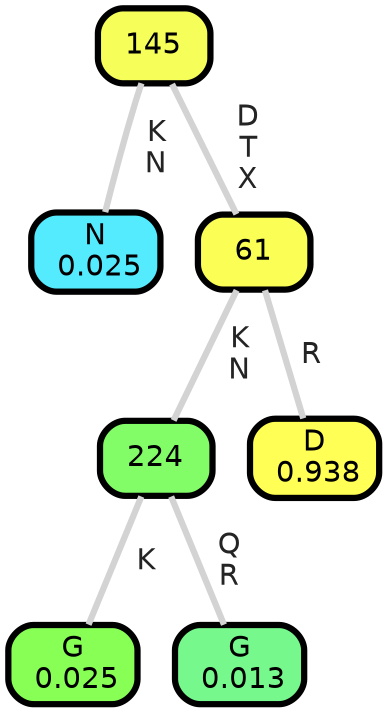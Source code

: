 graph Tree {
node [shape=box, style="filled, rounded",color="black",penwidth="3",fontcolor="black",                 fontname=helvetica] ;
graph [ranksep="0 equally", splines=straight,                 bgcolor=transparent, dpi=200] ;
edge [fontname=helvetica, fontweight=bold,fontcolor=grey14,color=lightgray] ;
0 [label="N
 0.025", fillcolor="#55ebff"] ;
1 [label="145", fillcolor="#f6fe59"] ;
2 [label="G
 0.025", fillcolor="#88ff55"] ;
3 [label="224", fillcolor="#82fc67"] ;
4 [label="G
 0.013", fillcolor="#77f88d"] ;
5 [label="61", fillcolor="#fafe55"] ;
6 [label="D
 0.938", fillcolor="#ffff55"] ;
1 -- 0 [label=" K\n N",penwidth=3] ;
1 -- 5 [label=" D\n T\n X",penwidth=3] ;
3 -- 2 [label=" K",penwidth=3] ;
3 -- 4 [label=" Q\n R",penwidth=3] ;
5 -- 3 [label=" K\n N",penwidth=3] ;
5 -- 6 [label=" R",penwidth=3] ;
{rank = same;}}
